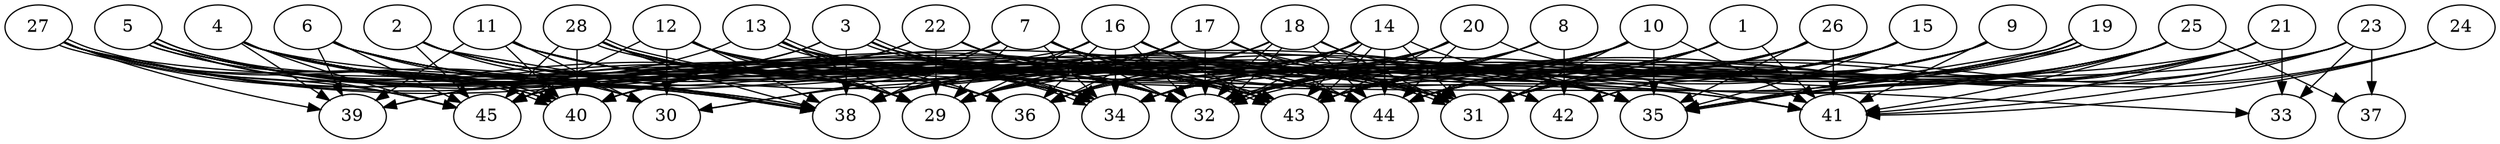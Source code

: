 // DAG automatically generated by daggen at Thu Oct  3 14:07:24 2019
// ./daggen --dot -n 45 --ccr 0.5 --fat 0.9 --regular 0.7 --density 0.9 --mindata 5242880 --maxdata 52428800 
digraph G {
  1 [size="59906048", alpha="0.00", expect_size="29953024"] 
  1 -> 29 [size ="29953024"]
  1 -> 31 [size ="29953024"]
  1 -> 32 [size ="29953024"]
  1 -> 38 [size ="29953024"]
  1 -> 41 [size ="29953024"]
  1 -> 43 [size ="29953024"]
  2 [size="80699392", alpha="0.14", expect_size="40349696"] 
  2 -> 29 [size ="40349696"]
  2 -> 30 [size ="40349696"]
  2 -> 31 [size ="40349696"]
  2 -> 32 [size ="40349696"]
  2 -> 34 [size ="40349696"]
  2 -> 38 [size ="40349696"]
  2 -> 43 [size ="40349696"]
  2 -> 45 [size ="40349696"]
  3 [size="88758272", alpha="0.13", expect_size="44379136"] 
  3 -> 32 [size ="44379136"]
  3 -> 34 [size ="44379136"]
  3 -> 35 [size ="44379136"]
  3 -> 38 [size ="44379136"]
  3 -> 39 [size ="44379136"]
  3 -> 43 [size ="44379136"]
  3 -> 43 [size ="44379136"]
  3 -> 44 [size ="44379136"]
  3 -> 45 [size ="44379136"]
  4 [size="66494464", alpha="0.18", expect_size="33247232"] 
  4 -> 29 [size ="33247232"]
  4 -> 32 [size ="33247232"]
  4 -> 34 [size ="33247232"]
  4 -> 35 [size ="33247232"]
  4 -> 36 [size ="33247232"]
  4 -> 38 [size ="33247232"]
  4 -> 39 [size ="33247232"]
  4 -> 40 [size ="33247232"]
  4 -> 43 [size ="33247232"]
  4 -> 45 [size ="33247232"]
  5 [size="17377280", alpha="0.07", expect_size="8688640"] 
  5 -> 29 [size ="8688640"]
  5 -> 32 [size ="8688640"]
  5 -> 34 [size ="8688640"]
  5 -> 36 [size ="8688640"]
  5 -> 38 [size ="8688640"]
  5 -> 38 [size ="8688640"]
  5 -> 40 [size ="8688640"]
  5 -> 40 [size ="8688640"]
  5 -> 43 [size ="8688640"]
  5 -> 45 [size ="8688640"]
  6 [size="15609856", alpha="0.01", expect_size="7804928"] 
  6 -> 29 [size ="7804928"]
  6 -> 31 [size ="7804928"]
  6 -> 32 [size ="7804928"]
  6 -> 34 [size ="7804928"]
  6 -> 38 [size ="7804928"]
  6 -> 39 [size ="7804928"]
  6 -> 44 [size ="7804928"]
  6 -> 45 [size ="7804928"]
  7 [size="12761088", alpha="0.04", expect_size="6380544"] 
  7 -> 29 [size ="6380544"]
  7 -> 31 [size ="6380544"]
  7 -> 32 [size ="6380544"]
  7 -> 34 [size ="6380544"]
  7 -> 38 [size ="6380544"]
  7 -> 40 [size ="6380544"]
  7 -> 41 [size ="6380544"]
  7 -> 42 [size ="6380544"]
  7 -> 43 [size ="6380544"]
  7 -> 45 [size ="6380544"]
  8 [size="14841856", alpha="0.08", expect_size="7420928"] 
  8 -> 32 [size ="7420928"]
  8 -> 38 [size ="7420928"]
  8 -> 42 [size ="7420928"]
  8 -> 43 [size ="7420928"]
  9 [size="90388480", alpha="0.12", expect_size="45194240"] 
  9 -> 31 [size ="45194240"]
  9 -> 32 [size ="45194240"]
  9 -> 34 [size ="45194240"]
  9 -> 36 [size ="45194240"]
  9 -> 41 [size ="45194240"]
  9 -> 42 [size ="45194240"]
  9 -> 43 [size ="45194240"]
  10 [size="89718784", alpha="0.01", expect_size="44859392"] 
  10 -> 29 [size ="44859392"]
  10 -> 31 [size ="44859392"]
  10 -> 32 [size ="44859392"]
  10 -> 34 [size ="44859392"]
  10 -> 35 [size ="44859392"]
  10 -> 38 [size ="44859392"]
  10 -> 40 [size ="44859392"]
  10 -> 41 [size ="44859392"]
  10 -> 43 [size ="44859392"]
  10 -> 44 [size ="44859392"]
  11 [size="94107648", alpha="0.08", expect_size="47053824"] 
  11 -> 29 [size ="47053824"]
  11 -> 30 [size ="47053824"]
  11 -> 32 [size ="47053824"]
  11 -> 35 [size ="47053824"]
  11 -> 39 [size ="47053824"]
  11 -> 40 [size ="47053824"]
  11 -> 43 [size ="47053824"]
  11 -> 44 [size ="47053824"]
  12 [size="94801920", alpha="0.14", expect_size="47400960"] 
  12 -> 29 [size ="47400960"]
  12 -> 30 [size ="47400960"]
  12 -> 31 [size ="47400960"]
  12 -> 32 [size ="47400960"]
  12 -> 34 [size ="47400960"]
  12 -> 38 [size ="47400960"]
  12 -> 41 [size ="47400960"]
  12 -> 43 [size ="47400960"]
  12 -> 45 [size ="47400960"]
  13 [size="68655104", alpha="0.17", expect_size="34327552"] 
  13 -> 29 [size ="34327552"]
  13 -> 32 [size ="34327552"]
  13 -> 33 [size ="34327552"]
  13 -> 34 [size ="34327552"]
  13 -> 34 [size ="34327552"]
  13 -> 36 [size ="34327552"]
  13 -> 39 [size ="34327552"]
  13 -> 43 [size ="34327552"]
  14 [size="35768320", alpha="0.18", expect_size="17884160"] 
  14 -> 29 [size ="17884160"]
  14 -> 31 [size ="17884160"]
  14 -> 32 [size ="17884160"]
  14 -> 34 [size ="17884160"]
  14 -> 35 [size ="17884160"]
  14 -> 36 [size ="17884160"]
  14 -> 43 [size ="17884160"]
  14 -> 43 [size ="17884160"]
  14 -> 44 [size ="17884160"]
  14 -> 45 [size ="17884160"]
  15 [size="26109952", alpha="0.06", expect_size="13054976"] 
  15 -> 29 [size ="13054976"]
  15 -> 31 [size ="13054976"]
  15 -> 32 [size ="13054976"]
  15 -> 34 [size ="13054976"]
  15 -> 35 [size ="13054976"]
  15 -> 42 [size ="13054976"]
  15 -> 43 [size ="13054976"]
  15 -> 44 [size ="13054976"]
  16 [size="60968960", alpha="0.16", expect_size="30484480"] 
  16 -> 29 [size ="30484480"]
  16 -> 30 [size ="30484480"]
  16 -> 32 [size ="30484480"]
  16 -> 34 [size ="30484480"]
  16 -> 35 [size ="30484480"]
  16 -> 36 [size ="30484480"]
  16 -> 38 [size ="30484480"]
  16 -> 42 [size ="30484480"]
  16 -> 43 [size ="30484480"]
  16 -> 44 [size ="30484480"]
  17 [size="64550912", alpha="0.16", expect_size="32275456"] 
  17 -> 29 [size ="32275456"]
  17 -> 30 [size ="32275456"]
  17 -> 31 [size ="32275456"]
  17 -> 32 [size ="32275456"]
  17 -> 35 [size ="32275456"]
  17 -> 36 [size ="32275456"]
  17 -> 44 [size ="32275456"]
  18 [size="81340416", alpha="0.11", expect_size="40670208"] 
  18 -> 29 [size ="40670208"]
  18 -> 31 [size ="40670208"]
  18 -> 32 [size ="40670208"]
  18 -> 32 [size ="40670208"]
  18 -> 35 [size ="40670208"]
  18 -> 36 [size ="40670208"]
  18 -> 38 [size ="40670208"]
  18 -> 44 [size ="40670208"]
  19 [size="22759424", alpha="0.18", expect_size="11379712"] 
  19 -> 31 [size ="11379712"]
  19 -> 32 [size ="11379712"]
  19 -> 32 [size ="11379712"]
  19 -> 35 [size ="11379712"]
  19 -> 35 [size ="11379712"]
  19 -> 38 [size ="11379712"]
  19 -> 43 [size ="11379712"]
  19 -> 44 [size ="11379712"]
  20 [size="81545216", alpha="0.19", expect_size="40772608"] 
  20 -> 32 [size ="40772608"]
  20 -> 34 [size ="40772608"]
  20 -> 40 [size ="40772608"]
  20 -> 41 [size ="40772608"]
  20 -> 43 [size ="40772608"]
  20 -> 44 [size ="40772608"]
  21 [size="85338112", alpha="0.09", expect_size="42669056"] 
  21 -> 33 [size ="42669056"]
  21 -> 35 [size ="42669056"]
  21 -> 38 [size ="42669056"]
  21 -> 41 [size ="42669056"]
  21 -> 43 [size ="42669056"]
  21 -> 44 [size ="42669056"]
  22 [size="30812160", alpha="0.15", expect_size="15406080"] 
  22 -> 29 [size ="15406080"]
  22 -> 31 [size ="15406080"]
  22 -> 32 [size ="15406080"]
  22 -> 35 [size ="15406080"]
  22 -> 40 [size ="15406080"]
  22 -> 44 [size ="15406080"]
  22 -> 45 [size ="15406080"]
  23 [size="99100672", alpha="0.17", expect_size="49550336"] 
  23 -> 29 [size ="49550336"]
  23 -> 31 [size ="49550336"]
  23 -> 33 [size ="49550336"]
  23 -> 37 [size ="49550336"]
  23 -> 41 [size ="49550336"]
  23 -> 43 [size ="49550336"]
  24 [size="85987328", alpha="0.11", expect_size="42993664"] 
  24 -> 31 [size ="42993664"]
  24 -> 35 [size ="42993664"]
  24 -> 41 [size ="42993664"]
  25 [size="76937216", alpha="0.06", expect_size="38468608"] 
  25 -> 31 [size ="38468608"]
  25 -> 34 [size ="38468608"]
  25 -> 35 [size ="38468608"]
  25 -> 37 [size ="38468608"]
  25 -> 38 [size ="38468608"]
  25 -> 41 [size ="38468608"]
  25 -> 43 [size ="38468608"]
  25 -> 44 [size ="38468608"]
  26 [size="12787712", alpha="0.03", expect_size="6393856"] 
  26 -> 29 [size ="6393856"]
  26 -> 31 [size ="6393856"]
  26 -> 34 [size ="6393856"]
  26 -> 35 [size ="6393856"]
  26 -> 38 [size ="6393856"]
  26 -> 41 [size ="6393856"]
  26 -> 43 [size ="6393856"]
  26 -> 44 [size ="6393856"]
  27 [size="89876480", alpha="0.20", expect_size="44938240"] 
  27 -> 29 [size ="44938240"]
  27 -> 30 [size ="44938240"]
  27 -> 31 [size ="44938240"]
  27 -> 38 [size ="44938240"]
  27 -> 38 [size ="44938240"]
  27 -> 39 [size ="44938240"]
  27 -> 40 [size ="44938240"]
  27 -> 43 [size ="44938240"]
  27 -> 44 [size ="44938240"]
  27 -> 45 [size ="44938240"]
  28 [size="69425152", alpha="0.18", expect_size="34712576"] 
  28 -> 29 [size ="34712576"]
  28 -> 31 [size ="34712576"]
  28 -> 31 [size ="34712576"]
  28 -> 32 [size ="34712576"]
  28 -> 34 [size ="34712576"]
  28 -> 38 [size ="34712576"]
  28 -> 40 [size ="34712576"]
  28 -> 43 [size ="34712576"]
  28 -> 45 [size ="34712576"]
  29 [size="27881472", alpha="0.12", expect_size="13940736"] 
  30 [size="20774912", alpha="0.04", expect_size="10387456"] 
  31 [size="14311424", alpha="0.13", expect_size="7155712"] 
  32 [size="57911296", alpha="0.01", expect_size="28955648"] 
  33 [size="33048576", alpha="0.00", expect_size="16524288"] 
  34 [size="17993728", alpha="0.05", expect_size="8996864"] 
  35 [size="68759552", alpha="0.13", expect_size="34379776"] 
  36 [size="97867776", alpha="0.12", expect_size="48933888"] 
  37 [size="16068608", alpha="0.03", expect_size="8034304"] 
  38 [size="14383104", alpha="0.08", expect_size="7191552"] 
  39 [size="97167360", alpha="0.16", expect_size="48583680"] 
  40 [size="61208576", alpha="0.19", expect_size="30604288"] 
  41 [size="80113664", alpha="0.18", expect_size="40056832"] 
  42 [size="48760832", alpha="0.01", expect_size="24380416"] 
  43 [size="51466240", alpha="0.03", expect_size="25733120"] 
  44 [size="52027392", alpha="0.01", expect_size="26013696"] 
  45 [size="75730944", alpha="0.13", expect_size="37865472"] 
}
